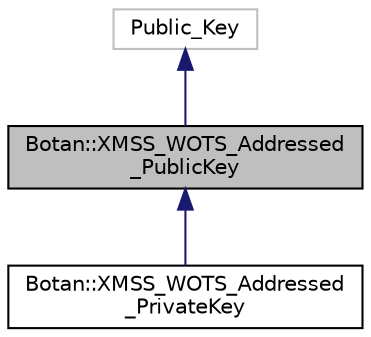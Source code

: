 digraph "Botan::XMSS_WOTS_Addressed_PublicKey"
{
  edge [fontname="Helvetica",fontsize="10",labelfontname="Helvetica",labelfontsize="10"];
  node [fontname="Helvetica",fontsize="10",shape=record];
  Node0 [label="Botan::XMSS_WOTS_Addressed\l_PublicKey",height=0.2,width=0.4,color="black", fillcolor="grey75", style="filled", fontcolor="black"];
  Node1 -> Node0 [dir="back",color="midnightblue",fontsize="10",style="solid"];
  Node1 [label="Public_Key",height=0.2,width=0.4,color="grey75", fillcolor="white", style="filled"];
  Node0 -> Node2 [dir="back",color="midnightblue",fontsize="10",style="solid"];
  Node2 [label="Botan::XMSS_WOTS_Addressed\l_PrivateKey",height=0.2,width=0.4,color="black", fillcolor="white", style="filled",URL="$class_botan_1_1_x_m_s_s___w_o_t_s___addressed___private_key.html"];
}
